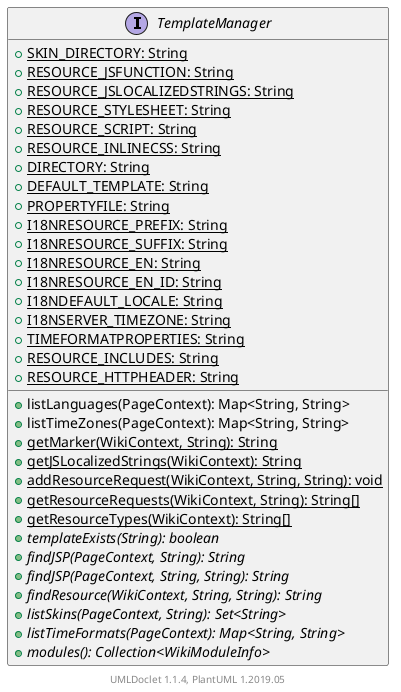 @startuml

    interface TemplateManager [[TemplateManager.html]] {
        {static} +SKIN_DIRECTORY: String
        {static} +RESOURCE_JSFUNCTION: String
        {static} +RESOURCE_JSLOCALIZEDSTRINGS: String
        {static} +RESOURCE_STYLESHEET: String
        {static} +RESOURCE_SCRIPT: String
        {static} +RESOURCE_INLINECSS: String
        {static} +DIRECTORY: String
        {static} +DEFAULT_TEMPLATE: String
        {static} +PROPERTYFILE: String
        {static} +I18NRESOURCE_PREFIX: String
        {static} +I18NRESOURCE_SUFFIX: String
        {static} +I18NRESOURCE_EN: String
        {static} +I18NRESOURCE_EN_ID: String
        {static} +I18NDEFAULT_LOCALE: String
        {static} +I18NSERVER_TIMEZONE: String
        {static} +TIMEFORMATPROPERTIES: String
        {static} +RESOURCE_INCLUDES: String
        {static} +RESOURCE_HTTPHEADER: String
        +listLanguages(PageContext): Map<String, String>
        +listTimeZones(PageContext): Map<String, String>
        {static} +getMarker(WikiContext, String): String
        {static} +getJSLocalizedStrings(WikiContext): String
        {static} +addResourceRequest(WikiContext, String, String): void
        {static} +getResourceRequests(WikiContext, String): String[]
        {static} +getResourceTypes(WikiContext): String[]
        {abstract} +templateExists(String): boolean
        {abstract} +findJSP(PageContext, String): String
        {abstract} +findJSP(PageContext, String, String): String
        {abstract} +findResource(WikiContext, String, String): String
        {abstract} +listSkins(PageContext, String): Set<String>
        {abstract} +listTimeFormats(PageContext): Map<String, String>
        {abstract} +modules(): Collection<WikiModuleInfo>
    }


    center footer UMLDoclet 1.1.4, PlantUML 1.2019.05
@enduml
